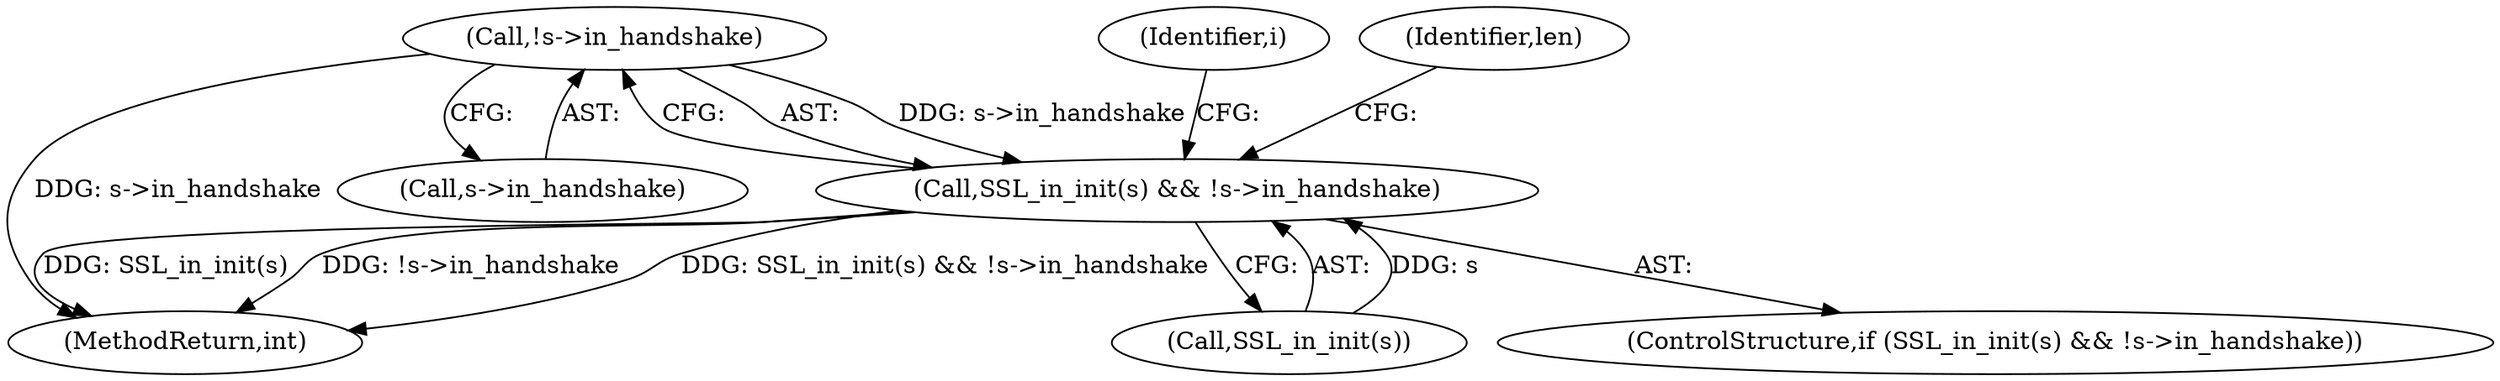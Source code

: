 digraph "0_openssl_77c77f0a1b9f15b869ca3342186dfbedd1119d0e@pointer" {
"1000171" [label="(Call,!s->in_handshake)"];
"1000168" [label="(Call,SSL_in_init(s) && !s->in_handshake)"];
"1000177" [label="(Identifier,i)"];
"1000171" [label="(Call,!s->in_handshake)"];
"1000199" [label="(Identifier,len)"];
"1000856" [label="(MethodReturn,int)"];
"1000169" [label="(Call,SSL_in_init(s))"];
"1000168" [label="(Call,SSL_in_init(s) && !s->in_handshake)"];
"1000167" [label="(ControlStructure,if (SSL_in_init(s) && !s->in_handshake))"];
"1000172" [label="(Call,s->in_handshake)"];
"1000171" -> "1000168"  [label="AST: "];
"1000171" -> "1000172"  [label="CFG: "];
"1000172" -> "1000171"  [label="AST: "];
"1000168" -> "1000171"  [label="CFG: "];
"1000171" -> "1000856"  [label="DDG: s->in_handshake"];
"1000171" -> "1000168"  [label="DDG: s->in_handshake"];
"1000168" -> "1000167"  [label="AST: "];
"1000168" -> "1000169"  [label="CFG: "];
"1000169" -> "1000168"  [label="AST: "];
"1000177" -> "1000168"  [label="CFG: "];
"1000199" -> "1000168"  [label="CFG: "];
"1000168" -> "1000856"  [label="DDG: SSL_in_init(s) && !s->in_handshake"];
"1000168" -> "1000856"  [label="DDG: SSL_in_init(s)"];
"1000168" -> "1000856"  [label="DDG: !s->in_handshake"];
"1000169" -> "1000168"  [label="DDG: s"];
}
